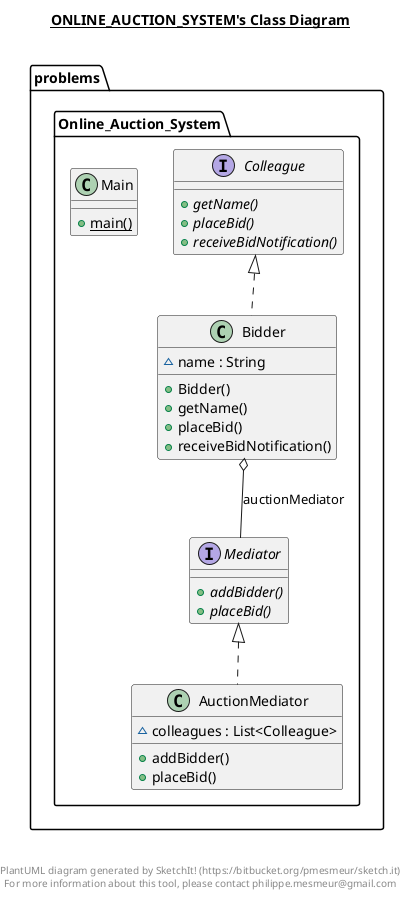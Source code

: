 @startuml

title __ONLINE_AUCTION_SYSTEM's Class Diagram__\n

  namespace problems.Online_Auction_System {
    class problems.Online_Auction_System.AuctionMediator {
        ~ colleagues : List<Colleague>
        + addBidder()
        + placeBid()
    }
  }
  

  namespace problems.Online_Auction_System {
    class problems.Online_Auction_System.Bidder {
        ~ name : String
        + Bidder()
        + getName()
        + placeBid()
        + receiveBidNotification()
    }
  }
  

  namespace problems.Online_Auction_System {
    interface problems.Online_Auction_System.Colleague {
        {abstract} + getName()
        {abstract} + placeBid()
        {abstract} + receiveBidNotification()
    }
  }
  

  namespace problems.Online_Auction_System {
    class problems.Online_Auction_System.Main {
        {static} + main()
    }
  }
  

  namespace problems.Online_Auction_System {
    interface problems.Online_Auction_System.Mediator {
        {abstract} + addBidder()
        {abstract} + placeBid()
    }
  }
  

  problems.Online_Auction_System.AuctionMediator .up.|> problems.Online_Auction_System.Mediator
  problems.Online_Auction_System.Bidder .up.|> problems.Online_Auction_System.Colleague
  problems.Online_Auction_System.Bidder o-- problems.Online_Auction_System.Mediator : auctionMediator


right footer


PlantUML diagram generated by SketchIt! (https://bitbucket.org/pmesmeur/sketch.it)
For more information about this tool, please contact philippe.mesmeur@gmail.com
endfooter

@enduml
